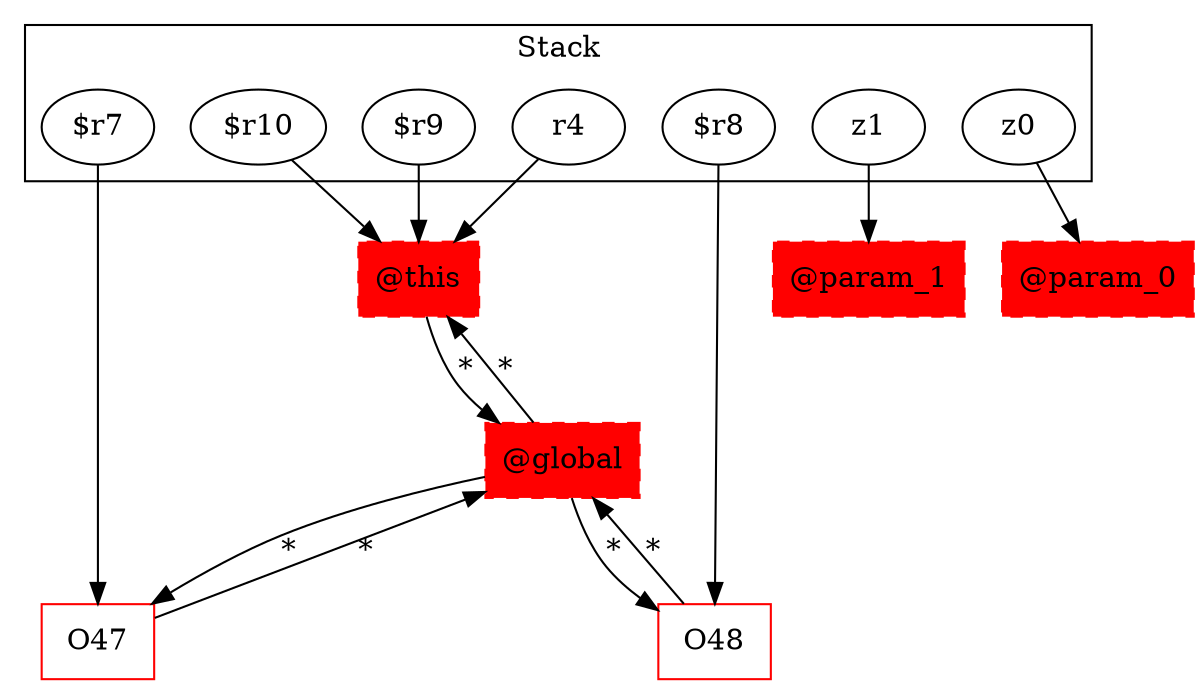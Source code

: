 digraph sample {
  rankDir="LR";
  subgraph cluster_0 {
    label="Stack"
    "$r10"; "z1"; "$r9"; "$r7"; "z0"; "$r8"; "r4"; 
  }
  "$r10" -> { "@this"[shape=box]};
  "z1" -> { "@param_1"[shape=box]};
  "$r9" -> { "@this"[shape=box]};
  "$r7" -> { O47[shape=box]};
  "z0" -> { "@param_0"[shape=box]};
  "$r8" -> { O48[shape=box]};
  "r4" -> { "@this"[shape=box]};
  O48 -> "@global"[label="*", weight="0.2"]
  O47 -> "@global"[label="*", weight="0.2"]
  "@global" -> O48[label="*", weight="0.2"]
  "@global" -> O47[label="*", weight="0.2"]
  "@global" -> "@this"[label="*", weight="0.2"]
  "@global"[shape=box, style="filled,dashed"];
  "@this" -> "@global"[label="*", weight="0.2"]
  "@this"[shape=box, style="filled,dashed"];
  "@param_0"[shape=box, style="filled,dashed"];
  "@param_1"[shape=box, style="filled,dashed"];
  O48[color="red"];
  O47[color="red"];
  "@global"[color="red"];
  "@this"[color="red"];
  "@param_0"[color="red"];
  "@param_1"[color="red"];
}
